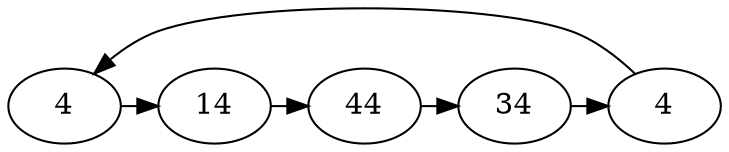 // Loop
digraph {
	A [label=4]
	B [label=14]
	C [label=44]
	D [label=34]
	E [label=4]
	A -> B [constraint=false]
	B -> C [constraint=false]
	C -> D [constraint=false]
	D -> E [constraint=false]
	E -> A [constraint=false]
}
